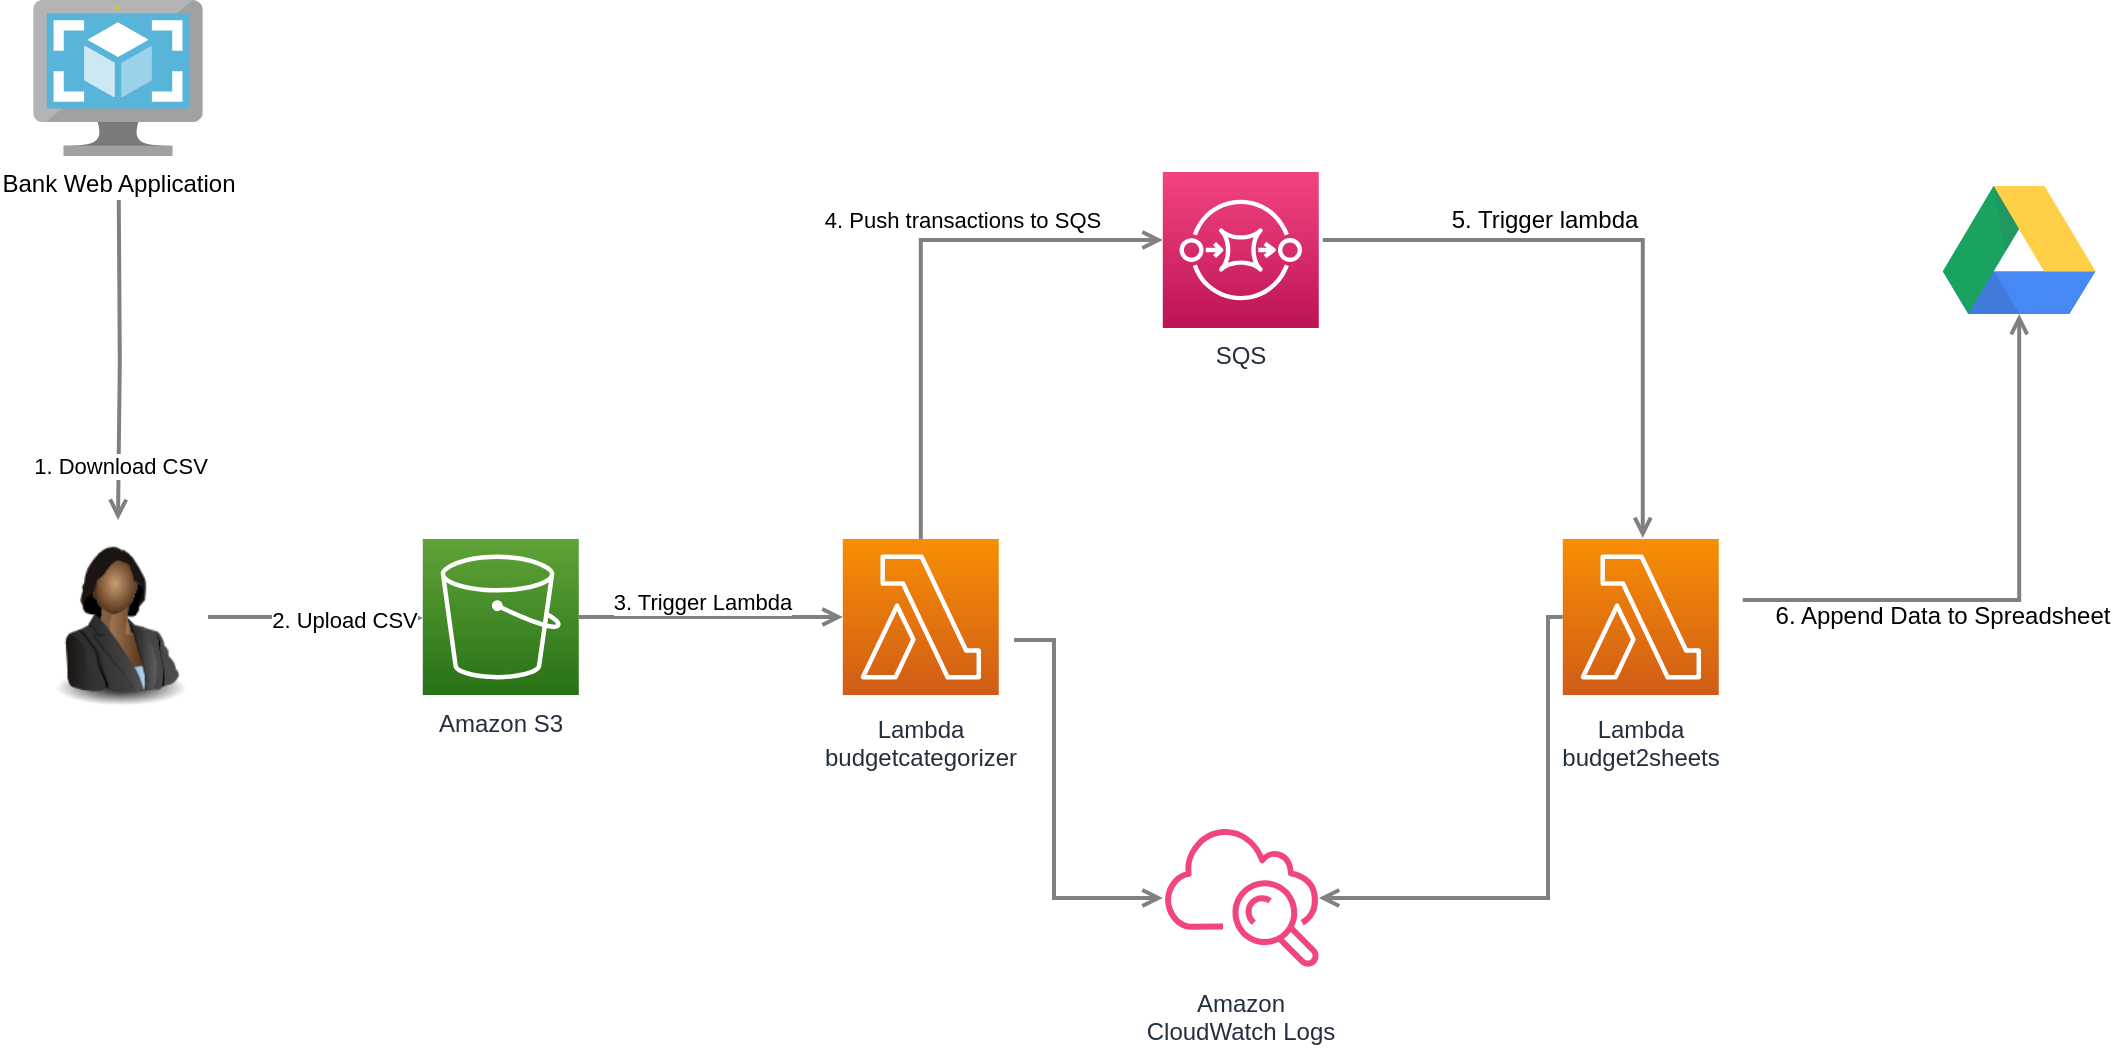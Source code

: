 <mxfile version="12.6.1" type="device"><diagram id="Ht1M8jgEwFfnCIfOTk4-" name="Page-1"><mxGraphModel dx="1426" dy="789" grid="1" gridSize="10" guides="1" tooltips="1" connect="1" arrows="1" fold="1" page="1" pageScale="1" pageWidth="1169" pageHeight="827" math="0" shadow="0"><root><mxCell id="0"/><mxCell id="1" parent="0"/><mxCell id="UEzPUAAOIrF-is8g5C7q-130" value="4. Push transactions to SQS" style="edgeStyle=orthogonalEdgeStyle;rounded=0;orthogonalLoop=1;jettySize=auto;html=1;startArrow=none;startFill=0;endArrow=open;endFill=0;strokeWidth=2;strokeColor=#808080;" parent="1" source="UEzPUAAOIrF-is8g5C7q-113" target="2TDy-ftC02cHiqM1EYJ8-10" edge="1"><mxGeometry x="0.105" y="-23" relative="1" as="geometry"><Array as="points"><mxPoint x="513.39" y="180"/></Array><mxPoint x="772.39" y="238" as="sourcePoint"/><mxPoint x="634.39" y="180" as="targetPoint"/><mxPoint x="21" y="-33" as="offset"/></mxGeometry></mxCell><mxCell id="UEzPUAAOIrF-is8g5C7q-113" value="Lambda&lt;br&gt;budgetcategorizer&lt;br&gt;" style="outlineConnect=0;fontColor=#232F3E;gradientColor=#F78E04;gradientDirection=north;fillColor=#D05C17;strokeColor=#ffffff;dashed=0;verticalLabelPosition=bottom;verticalAlign=top;align=center;html=1;fontSize=12;fontStyle=0;aspect=fixed;shape=mxgraph.aws4.resourceIcon;resIcon=mxgraph.aws4.lambda;labelBackgroundColor=#ffffff;spacingTop=3;" parent="1" vertex="1"><mxGeometry x="474.39" y="329.5" width="78" height="78" as="geometry"/></mxCell><mxCell id="UEzPUAAOIrF-is8g5C7q-123" value="Amazon&lt;br&gt;CloudWatch Logs&lt;br&gt;" style="outlineConnect=0;fontColor=#232F3E;gradientColor=none;gradientDirection=north;fillColor=#F34482;strokeColor=none;dashed=0;verticalLabelPosition=bottom;verticalAlign=top;align=center;html=1;fontSize=12;fontStyle=0;aspect=fixed;shape=mxgraph.aws4.cloudwatch;labelBackgroundColor=#ffffff;" parent="1" vertex="1"><mxGeometry x="634.39" y="470" width="78" height="78" as="geometry"/></mxCell><mxCell id="2TDy-ftC02cHiqM1EYJ8-1" value="" style="image;html=1;labelBackgroundColor=#ffffff;image=img/lib/clip_art/people/Suit_Woman_Black_128x128.png" vertex="1" parent="1"><mxGeometry x="67" y="320" width="90" height="97" as="geometry"/></mxCell><mxCell id="2TDy-ftC02cHiqM1EYJ8-2" value="Bank Web Application" style="aspect=fixed;html=1;points=[];align=center;image;fontSize=12;image=img/lib/mscae/VM_Images.svg;" vertex="1" parent="1"><mxGeometry x="69.61" y="60" width="84.78" height="78" as="geometry"/></mxCell><mxCell id="2TDy-ftC02cHiqM1EYJ8-7" value="1. Download CSV" style="edgeStyle=orthogonalEdgeStyle;rounded=0;orthogonalLoop=1;jettySize=auto;html=1;startArrow=none;startFill=0;endArrow=open;endFill=0;strokeWidth=2;strokeColor=#808080;" edge="1" parent="1" target="2TDy-ftC02cHiqM1EYJ8-1"><mxGeometry y="52" relative="1" as="geometry"><Array as="points"/><mxPoint x="112.39" y="160" as="sourcePoint"/><mxPoint x="692.39" y="-2" as="targetPoint"/><mxPoint as="offset"/></mxGeometry></mxCell><mxCell id="2TDy-ftC02cHiqM1EYJ8-8" value="Amazon S3" style="outlineConnect=0;fontColor=#232F3E;gradientColor=#60A337;gradientDirection=north;fillColor=#277116;strokeColor=#ffffff;dashed=0;verticalLabelPosition=bottom;verticalAlign=top;align=center;html=1;fontSize=12;fontStyle=0;aspect=fixed;shape=mxgraph.aws4.resourceIcon;resIcon=mxgraph.aws4.s3;labelBackgroundColor=#ffffff;" vertex="1" parent="1"><mxGeometry x="264.39" y="329.5" width="78" height="78" as="geometry"/></mxCell><mxCell id="2TDy-ftC02cHiqM1EYJ8-9" value="2. Upload CSV" style="edgeStyle=orthogonalEdgeStyle;rounded=0;orthogonalLoop=1;jettySize=auto;html=1;startArrow=none;startFill=0;endArrow=open;endFill=0;strokeWidth=2;strokeColor=#808080;exitX=1;exitY=0.5;exitDx=0;exitDy=0;" edge="1" parent="1" source="2TDy-ftC02cHiqM1EYJ8-1"><mxGeometry x="-0.006" y="20" relative="1" as="geometry"><Array as="points"/><mxPoint x="214.39" y="280" as="sourcePoint"/><mxPoint x="264.39" y="369" as="targetPoint"/><mxPoint x="-6" y="1" as="offset"/></mxGeometry></mxCell><mxCell id="2TDy-ftC02cHiqM1EYJ8-10" value="SQS" style="outlineConnect=0;fontColor=#232F3E;gradientColor=#F34482;gradientDirection=north;fillColor=#BC1356;strokeColor=#ffffff;dashed=0;verticalLabelPosition=bottom;verticalAlign=top;align=center;html=1;fontSize=12;fontStyle=0;aspect=fixed;shape=mxgraph.aws4.resourceIcon;resIcon=mxgraph.aws4.sqs;" vertex="1" parent="1"><mxGeometry x="634.39" y="146" width="78" height="78" as="geometry"/></mxCell><mxCell id="2TDy-ftC02cHiqM1EYJ8-12" value="3. Trigger Lambda" style="edgeStyle=orthogonalEdgeStyle;rounded=0;orthogonalLoop=1;jettySize=auto;html=1;startArrow=none;startFill=0;endArrow=open;endFill=0;strokeWidth=2;strokeColor=#808080;" edge="1" parent="1" source="2TDy-ftC02cHiqM1EYJ8-8" target="UEzPUAAOIrF-is8g5C7q-113"><mxGeometry x="-0.061" y="9" relative="1" as="geometry"><Array as="points"/><mxPoint x="167.0" y="378.5" as="sourcePoint"/><mxPoint x="274.39" y="379" as="targetPoint"/><mxPoint y="1" as="offset"/></mxGeometry></mxCell><mxCell id="2TDy-ftC02cHiqM1EYJ8-15" value="Lambda&lt;br&gt;budget2sheets" style="outlineConnect=0;fontColor=#232F3E;gradientColor=#F78E04;gradientDirection=north;fillColor=#D05C17;strokeColor=#ffffff;dashed=0;verticalLabelPosition=bottom;verticalAlign=top;align=center;html=1;fontSize=12;fontStyle=0;aspect=fixed;shape=mxgraph.aws4.resourceIcon;resIcon=mxgraph.aws4.lambda;labelBackgroundColor=#ffffff;spacingTop=3;" vertex="1" parent="1"><mxGeometry x="834.39" y="329.5" width="78" height="78" as="geometry"/></mxCell><mxCell id="2TDy-ftC02cHiqM1EYJ8-16" style="edgeStyle=orthogonalEdgeStyle;rounded=0;orthogonalLoop=1;jettySize=auto;html=1;startArrow=open;startFill=0;endArrow=none;endFill=0;strokeWidth=2;strokeColor=#808080;" edge="1" parent="1"><mxGeometry relative="1" as="geometry"><Array as="points"><mxPoint x="874.39" y="179.5"/></Array><mxPoint x="874.39" y="329" as="sourcePoint"/><mxPoint x="714.39" y="180" as="targetPoint"/></mxGeometry></mxCell><mxCell id="2TDy-ftC02cHiqM1EYJ8-17" value="5. Trigger lambda" style="text;html=1;align=center;verticalAlign=middle;resizable=0;points=[];labelBackgroundColor=#ffffff;" vertex="1" connectable="0" parent="2TDy-ftC02cHiqM1EYJ8-16"><mxGeometry x="-0.036" y="27" relative="1" as="geometry"><mxPoint x="-50" y="-37" as="offset"/></mxGeometry></mxCell><mxCell id="2TDy-ftC02cHiqM1EYJ8-18" value="" style="edgeStyle=orthogonalEdgeStyle;rounded=0;orthogonalLoop=1;jettySize=auto;html=1;startArrow=none;startFill=0;endArrow=open;endFill=0;strokeWidth=2;strokeColor=#808080;" edge="1" parent="1" target="UEzPUAAOIrF-is8g5C7q-123"><mxGeometry relative="1" as="geometry"><Array as="points"><mxPoint x="580" y="380"/><mxPoint x="580" y="509"/></Array><mxPoint x="560" y="380" as="sourcePoint"/><mxPoint x="664.39" y="510" as="targetPoint"/></mxGeometry></mxCell><mxCell id="2TDy-ftC02cHiqM1EYJ8-19" value="" style="edgeStyle=orthogonalEdgeStyle;rounded=0;orthogonalLoop=1;jettySize=auto;html=1;startArrow=none;startFill=0;endArrow=open;endFill=0;strokeWidth=2;strokeColor=#808080;" edge="1" parent="1" source="2TDy-ftC02cHiqM1EYJ8-15" target="UEzPUAAOIrF-is8g5C7q-123"><mxGeometry relative="1" as="geometry"><Array as="points"><mxPoint x="827" y="369"/><mxPoint x="827" y="509"/></Array><mxPoint x="827.17" y="430" as="sourcePoint"/><mxPoint x="712.39" y="495" as="targetPoint"/></mxGeometry></mxCell><mxCell id="2TDy-ftC02cHiqM1EYJ8-20" value="" style="dashed=0;outlineConnect=0;html=1;align=center;labelPosition=center;verticalLabelPosition=bottom;verticalAlign=top;shape=mxgraph.weblogos.google_drive" vertex="1" parent="1"><mxGeometry x="1024.39" y="153" width="76.4" height="64" as="geometry"/></mxCell><mxCell id="2TDy-ftC02cHiqM1EYJ8-21" style="edgeStyle=orthogonalEdgeStyle;rounded=0;orthogonalLoop=1;jettySize=auto;html=1;startArrow=open;startFill=0;endArrow=none;endFill=0;strokeWidth=2;strokeColor=#808080;" edge="1" parent="1" source="2TDy-ftC02cHiqM1EYJ8-20"><mxGeometry relative="1" as="geometry"><Array as="points"><mxPoint x="1063" y="360"/></Array><mxPoint x="1084.39" y="509" as="sourcePoint"/><mxPoint x="924.39" y="360" as="targetPoint"/></mxGeometry></mxCell><mxCell id="2TDy-ftC02cHiqM1EYJ8-22" value="6. Append Data to Spreadsheet" style="text;html=1;align=center;verticalAlign=middle;resizable=0;points=[];labelBackgroundColor=#ffffff;" vertex="1" connectable="0" parent="2TDy-ftC02cHiqM1EYJ8-21"><mxGeometry x="-0.036" y="27" relative="1" as="geometry"><mxPoint x="-65.61" y="15.5" as="offset"/></mxGeometry></mxCell></root></mxGraphModel></diagram></mxfile>